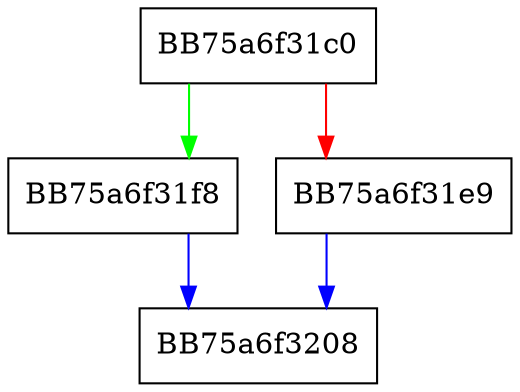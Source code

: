 digraph SSE_psllw_NI {
  node [shape="box"];
  graph [splines=ortho];
  BB75a6f31c0 -> BB75a6f31f8 [color="green"];
  BB75a6f31c0 -> BB75a6f31e9 [color="red"];
  BB75a6f31e9 -> BB75a6f3208 [color="blue"];
  BB75a6f31f8 -> BB75a6f3208 [color="blue"];
}